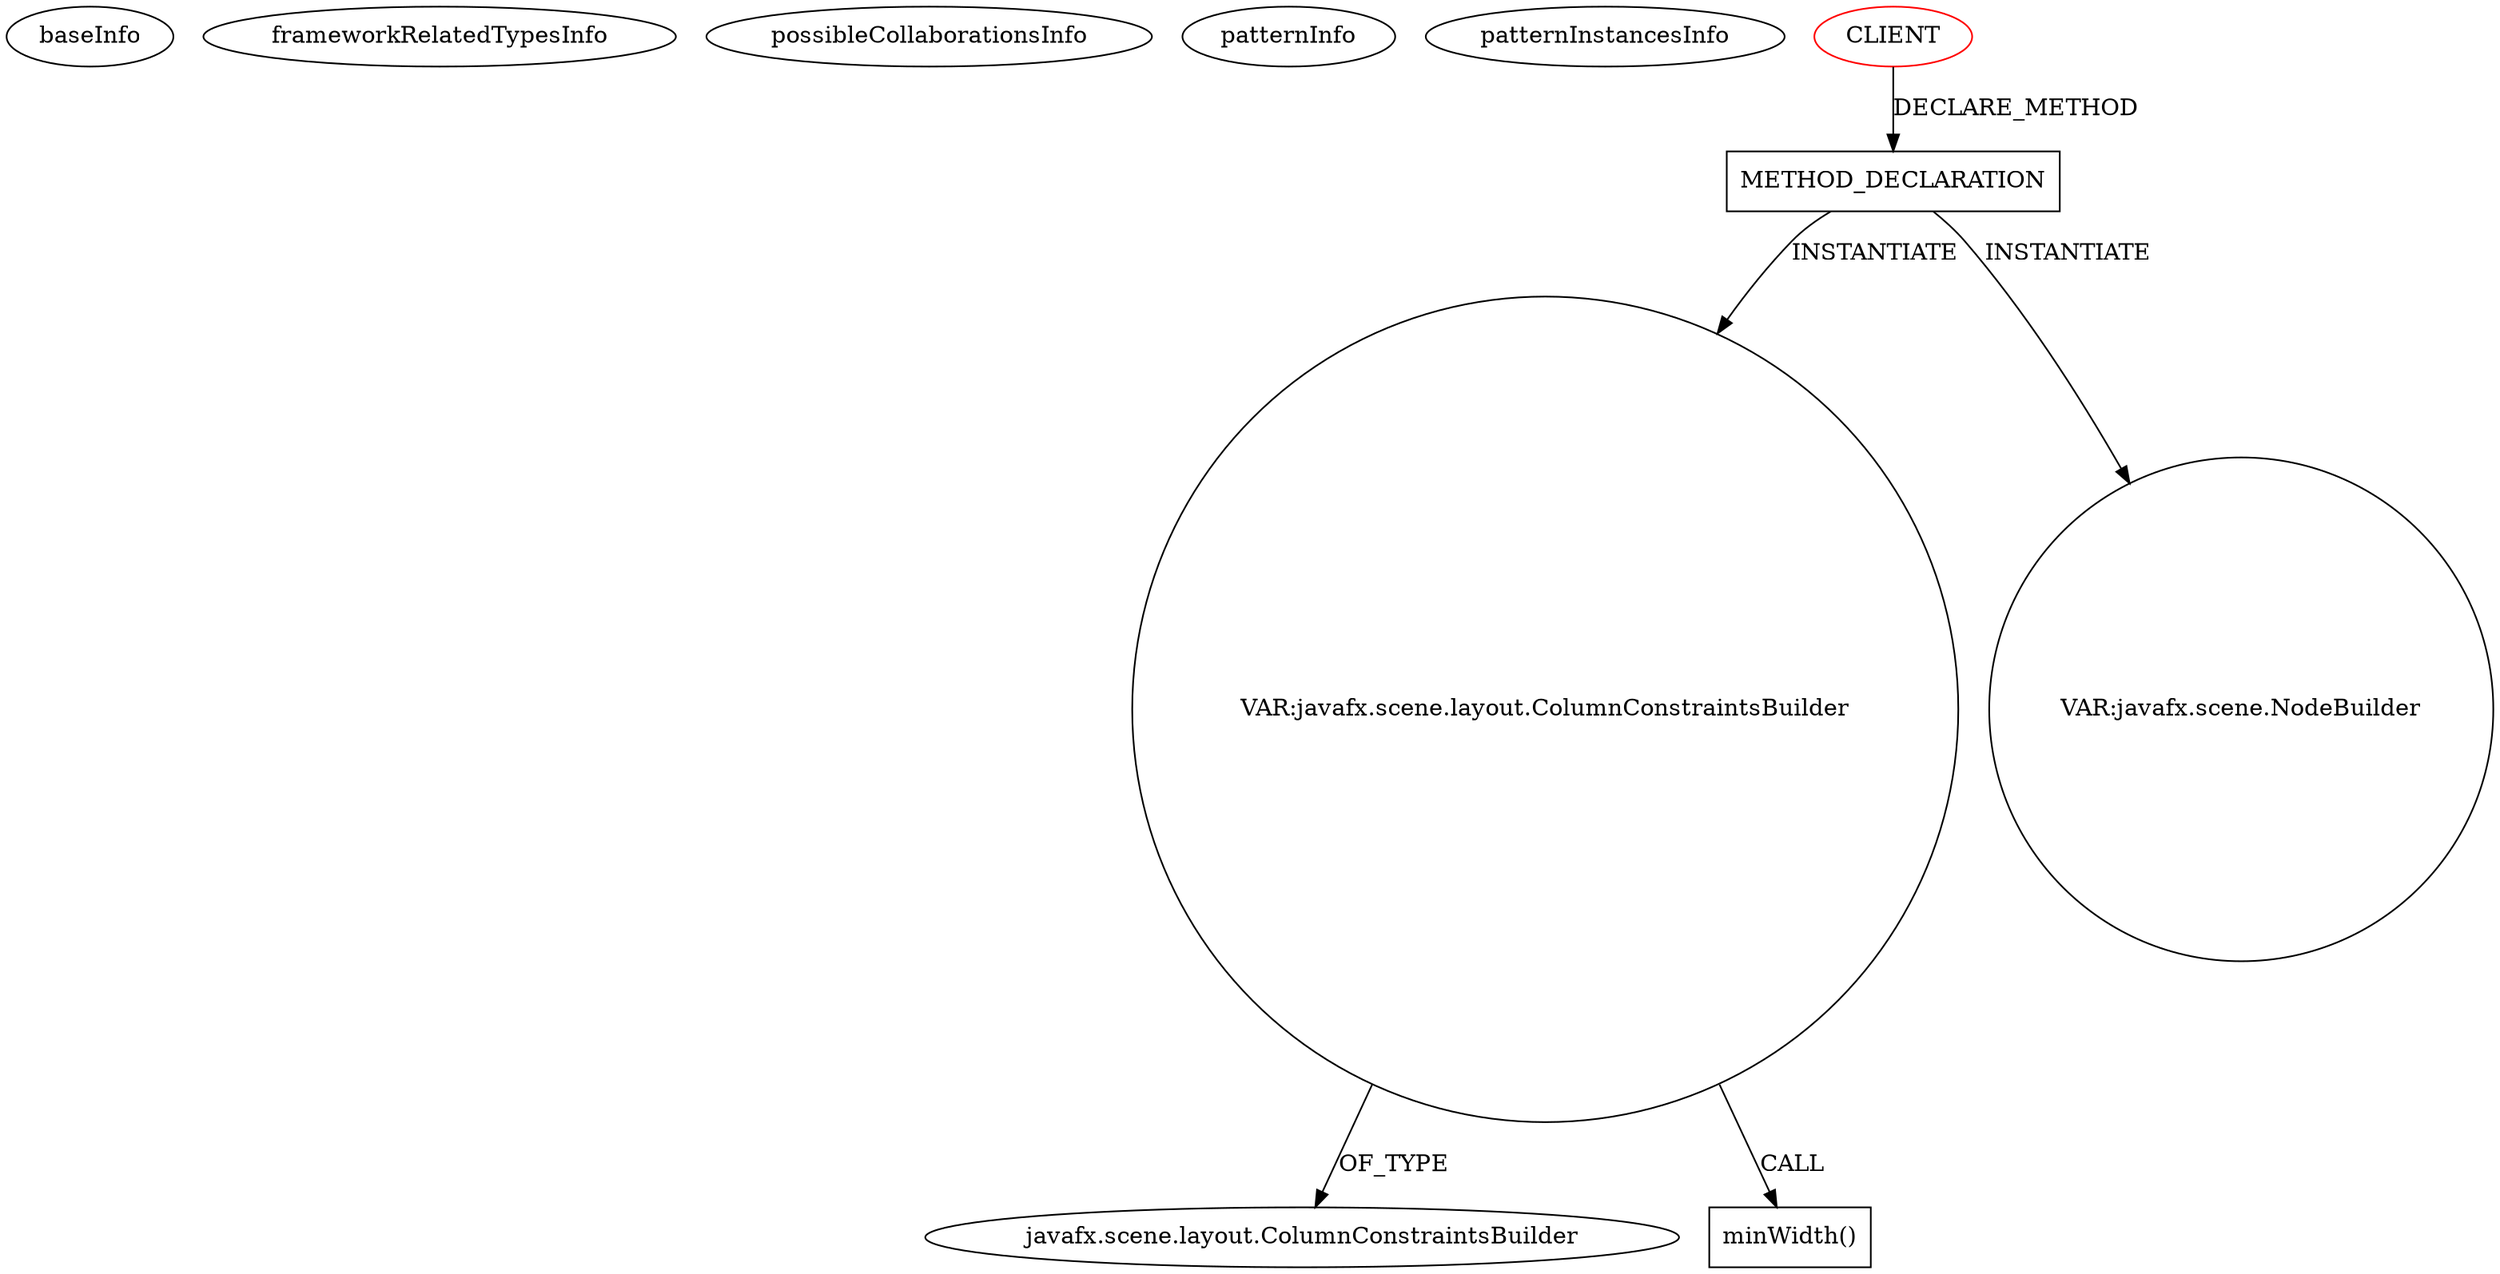 digraph {
baseInfo[graphId=4280,category="pattern",isAnonymous=false,possibleRelation=false]
frameworkRelatedTypesInfo[]
possibleCollaborationsInfo[]
patternInfo[frequency=2.0,patternRootClient=0]
patternInstancesInfo[0="SaiPradeepDandem-javafx2-gradient-builder~/SaiPradeepDandem-javafx2-gradient-builder/javafx2-gradient-builder-master/src/main/java/com/javafx/gradientbuilder/application/RadialSettingsLayout.java~RadialSettingsLayout~1170",1="SaiPradeepDandem-javafx2-gradient-builder~/SaiPradeepDandem-javafx2-gradient-builder/javafx2-gradient-builder-master/src/main/java/com/javafx/gradientbuilder/application/LinearSettingsLayout.java~LinearSettingsLayout~1172"]
460[label="javafx.scene.layout.ColumnConstraintsBuilder",vertexType="FRAMEWORK_CLASS_TYPE",isFrameworkType=false]
461[label="VAR:javafx.scene.layout.ColumnConstraintsBuilder",vertexType="VARIABLE_EXPRESION",isFrameworkType=false,shape=circle]
462[label="minWidth()",vertexType="INSIDE_CALL",isFrameworkType=false,shape=box]
56[label="METHOD_DECLARATION",vertexType="CLIENT_METHOD_DECLARATION",isFrameworkType=false,shape=box]
0[label="CLIENT",vertexType="ROOT_CLIENT_CLASS_DECLARATION",isFrameworkType=false,color=red]
277[label="VAR:javafx.scene.NodeBuilder",vertexType="VARIABLE_EXPRESION",isFrameworkType=false,shape=circle]
56->277[label="INSTANTIATE"]
461->460[label="OF_TYPE"]
0->56[label="DECLARE_METHOD"]
56->461[label="INSTANTIATE"]
461->462[label="CALL"]
}
